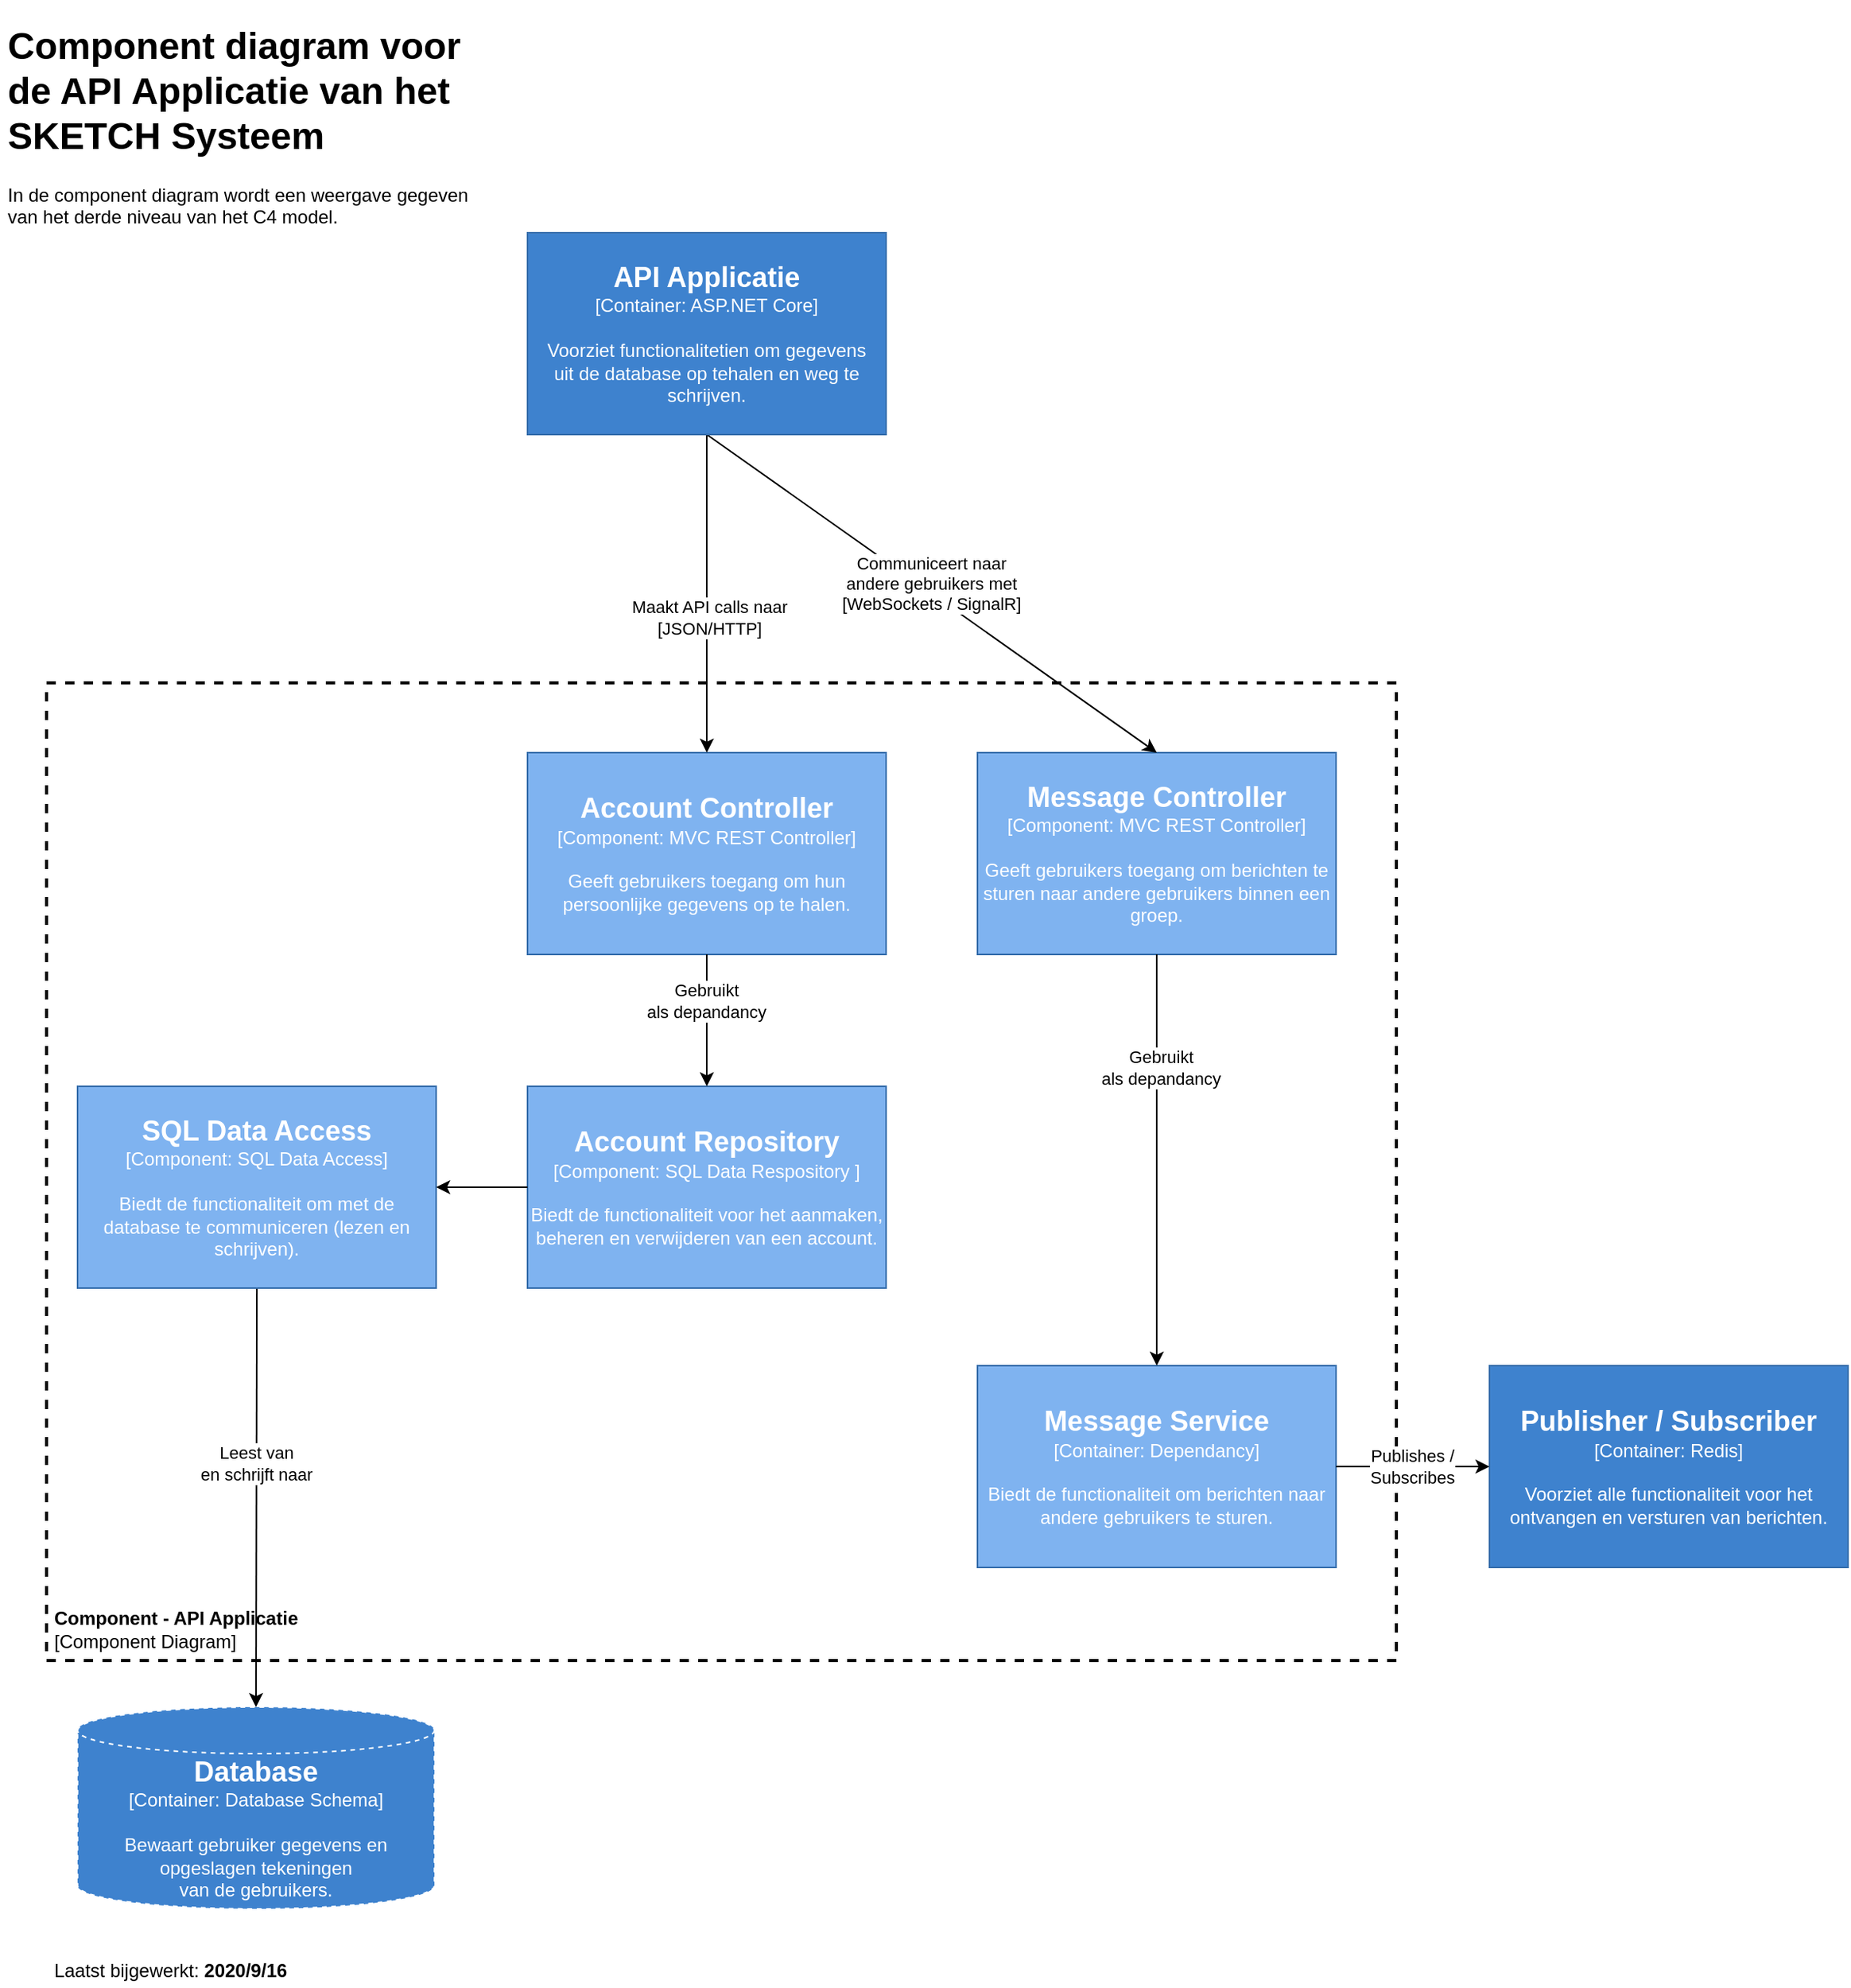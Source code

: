 <mxfile version="13.7.1" type="device"><diagram id="WysUuwbtLd7zFwvps5ZT" name="Page-1"><mxGraphModel dx="2844" dy="1582" grid="1" gridSize="10" guides="1" tooltips="1" connect="1" arrows="1" fold="1" page="1" pageScale="1" pageWidth="850" pageHeight="1100" math="0" shadow="0"><root><mxCell id="0"/><mxCell id="1" parent="0"/><mxCell id="hBVMEcLN5kkARgtqFgVo-1" value="&lt;div&gt;&lt;font style=&quot;font-size: 12px&quot;&gt;&lt;b&gt;Component - API Applicatie&lt;br&gt;&lt;/b&gt;&lt;/font&gt;&lt;/div&gt;&lt;font style=&quot;font-size: 12px&quot;&gt;[Component Diagram]&lt;/font&gt;" style="text;html=1;fillColor=none;spacing=5;spacingTop=-20;whiteSpace=wrap;overflow=hidden;rounded=0;dashed=1;verticalAlign=bottom;strokeColor=#000000;strokeWidth=2;" vertex="1" parent="1"><mxGeometry x="60" y="440" width="870" height="630" as="geometry"/></mxCell><mxCell id="hBVMEcLN5kkARgtqFgVo-6" value="&lt;h1&gt;Component diagram voor de API Applicatie van het SKETCH Systeem&lt;br&gt;&lt;/h1&gt;&lt;p&gt;In de component diagram wordt een weergave gegeven van het derde niveau van het C4 model.&lt;/p&gt;" style="text;html=1;strokeColor=none;fillColor=none;spacing=5;spacingTop=-20;whiteSpace=wrap;overflow=hidden;rounded=0;" vertex="1" parent="1"><mxGeometry x="30" y="10" width="310" height="140" as="geometry"/></mxCell><mxCell id="hBVMEcLN5kkARgtqFgVo-7" value="Laatst bijgewerkt: &lt;b&gt;2020/9/16&lt;/b&gt;" style="text;html=1;strokeColor=none;fillColor=none;align=center;verticalAlign=middle;whiteSpace=wrap;rounded=0;" vertex="1" parent="1"><mxGeometry x="60" y="1260" width="160" height="20" as="geometry"/></mxCell><mxCell id="hBVMEcLN5kkARgtqFgVo-12" value="&lt;div&gt;&lt;font size=&quot;1&quot;&gt;&lt;b&gt;&lt;font style=&quot;font-size: 18px&quot; color=&quot;#FFFFFF&quot;&gt;Database&lt;br&gt;&lt;/font&gt;&lt;/b&gt;&lt;/font&gt;&lt;/div&gt;&lt;div&gt;&lt;font color=&quot;#FFFFFF&quot;&gt;[Container: Database Schema]&lt;br&gt;&lt;/font&gt;&lt;/div&gt;&lt;div&gt;&lt;font color=&quot;#FFFFFF&quot;&gt;&lt;br&gt;&lt;/font&gt;&lt;/div&gt;&lt;div&gt;&lt;font color=&quot;#FFFFFF&quot;&gt;Bewaart gebruiker gegevens en opgeslagen tekeningen&lt;/font&gt;&lt;/div&gt;&lt;div&gt;&lt;font color=&quot;#FFFFFF&quot;&gt; van de gebruikers.&lt;br&gt;&lt;/font&gt;&lt;/div&gt;" style="shape=cylinder3;whiteSpace=wrap;html=1;boundedLbl=1;backgroundOutline=1;size=15;rounded=0;dashed=1;fillColor=#3E82CE;strokeColor=#FFFFFF;" vertex="1" parent="1"><mxGeometry x="80" y="1100" width="230" height="130" as="geometry"/></mxCell><mxCell id="hBVMEcLN5kkARgtqFgVo-23" value="" style="endArrow=classic;html=1;entryX=0.5;entryY=0;entryDx=0;entryDy=0;entryPerimeter=0;exitX=0.5;exitY=1;exitDx=0;exitDy=0;" edge="1" parent="1" source="hBVMEcLN5kkARgtqFgVo-37" target="hBVMEcLN5kkARgtqFgVo-12"><mxGeometry width="50" height="50" relative="1" as="geometry"><mxPoint x="220" y="790" as="sourcePoint"/><mxPoint x="380" y="1030" as="targetPoint"/></mxGeometry></mxCell><mxCell id="hBVMEcLN5kkARgtqFgVo-24" value="&lt;div&gt;Leest van &lt;br&gt;&lt;/div&gt;&lt;div&gt;en schrijft naar&lt;/div&gt;" style="edgeLabel;html=1;align=center;verticalAlign=middle;resizable=0;points=[];" vertex="1" connectable="0" parent="hBVMEcLN5kkARgtqFgVo-23"><mxGeometry x="-0.309" relative="1" as="geometry"><mxPoint x="-0.36" y="18.97" as="offset"/></mxGeometry></mxCell><mxCell id="hBVMEcLN5kkARgtqFgVo-10" value="&lt;div&gt;&lt;font size=&quot;1&quot;&gt;&lt;b&gt;&lt;font style=&quot;font-size: 18px&quot; color=&quot;#FFFFFF&quot;&gt;Message Controller&lt;br&gt;&lt;/font&gt;&lt;/b&gt;&lt;/font&gt;&lt;/div&gt;&lt;div&gt;&lt;font color=&quot;#FFFFFF&quot;&gt;[Component: MVC REST Controller]&lt;br&gt;&lt;/font&gt;&lt;/div&gt;&lt;div&gt;&lt;font color=&quot;#FFFFFF&quot;&gt;&lt;br&gt;&lt;/font&gt;&lt;/div&gt;&lt;font color=&quot;#FFFFFF&quot;&gt;Geeft gebruikers toegang om berichten te sturen naar andere gebruikers binnen een groep.&lt;br&gt;&lt;/font&gt;" style="rounded=0;whiteSpace=wrap;html=1;strokeColor=#336CAB;fillColor=#7FB3F0;" vertex="1" parent="1"><mxGeometry x="660" y="485" width="231.11" height="130" as="geometry"/></mxCell><mxCell id="hBVMEcLN5kkARgtqFgVo-29" value="" style="endArrow=classic;html=1;exitX=0.5;exitY=1;exitDx=0;exitDy=0;entryX=0.5;entryY=0;entryDx=0;entryDy=0;" edge="1" parent="1" source="hBVMEcLN5kkARgtqFgVo-56" target="hBVMEcLN5kkARgtqFgVo-10"><mxGeometry width="50" height="50" relative="1" as="geometry"><mxPoint x="485.555" y="290" as="sourcePoint"/><mxPoint x="530" y="340" as="targetPoint"/></mxGeometry></mxCell><mxCell id="hBVMEcLN5kkARgtqFgVo-30" value="&lt;div&gt;Communiceert naar &lt;br&gt;&lt;/div&gt;&lt;div&gt;andere gebruikers met&lt;/div&gt;&lt;div&gt;[WebSockets / SignalR]&lt;br&gt;&lt;/div&gt;" style="edgeLabel;html=1;align=center;verticalAlign=middle;resizable=0;points=[];" vertex="1" connectable="0" parent="hBVMEcLN5kkARgtqFgVo-29"><mxGeometry x="-0.155" y="-1" relative="1" as="geometry"><mxPoint x="21.86" y="8.65" as="offset"/></mxGeometry></mxCell><mxCell id="hBVMEcLN5kkARgtqFgVo-31" value="&lt;div&gt;&lt;font size=&quot;1&quot;&gt;&lt;b&gt;&lt;font style=&quot;font-size: 18px&quot; color=&quot;#FFFFFF&quot;&gt;Message Service&lt;br&gt;&lt;/font&gt;&lt;/b&gt;&lt;/font&gt;&lt;/div&gt;&lt;div&gt;&lt;font color=&quot;#FFFFFF&quot;&gt;[Container: Dependancy]&lt;br&gt;&lt;/font&gt;&lt;/div&gt;&lt;div&gt;&lt;font color=&quot;#FFFFFF&quot;&gt;&lt;br&gt;&lt;/font&gt;&lt;/div&gt;&lt;font color=&quot;#FFFFFF&quot;&gt;Biedt de functionaliteit om berichten naar andere gebruikers te sturen.&lt;br&gt;&lt;/font&gt;" style="rounded=0;whiteSpace=wrap;html=1;strokeColor=#336CAB;fillColor=#7FB3F0;" vertex="1" parent="1"><mxGeometry x="660" y="880" width="231.11" height="130" as="geometry"/></mxCell><mxCell id="hBVMEcLN5kkARgtqFgVo-33" value="&lt;div&gt;&lt;font size=&quot;1&quot;&gt;&lt;b&gt;&lt;font style=&quot;font-size: 18px&quot; color=&quot;#FFFFFF&quot;&gt;Publisher / Subscriber&lt;br&gt;&lt;/font&gt;&lt;/b&gt;&lt;/font&gt;&lt;/div&gt;&lt;div&gt;&lt;font color=&quot;#FFFFFF&quot;&gt;[Container: Redis]&lt;br&gt;&lt;/font&gt;&lt;/div&gt;&lt;div&gt;&lt;font color=&quot;#FFFFFF&quot;&gt;&lt;br&gt;&lt;/font&gt;&lt;/div&gt;&lt;div&gt;&lt;font color=&quot;#FFFFFF&quot;&gt;Voorziet alle functionaliteit voor het ontvangen en versturen van berichten.&lt;br&gt;&lt;/font&gt;&lt;/div&gt;" style="rounded=0;whiteSpace=wrap;html=1;fillColor=#3E82CE;strokeColor=#336CAB;" vertex="1" parent="1"><mxGeometry x="990" y="880" width="231.11" height="130" as="geometry"/></mxCell><mxCell id="hBVMEcLN5kkARgtqFgVo-35" value="&lt;div&gt;&lt;font size=&quot;1&quot;&gt;&lt;b&gt;&lt;font style=&quot;font-size: 18px&quot; color=&quot;#FFFFFF&quot;&gt;Account Controller&lt;br&gt;&lt;/font&gt;&lt;/b&gt;&lt;/font&gt;&lt;/div&gt;&lt;div&gt;&lt;font color=&quot;#FFFFFF&quot;&gt;[Component: MVC REST Controller]&lt;br&gt;&lt;/font&gt;&lt;/div&gt;&lt;div&gt;&lt;font color=&quot;#FFFFFF&quot;&gt;&lt;br&gt;&lt;/font&gt;&lt;/div&gt;&lt;font color=&quot;#FFFFFF&quot;&gt;Geeft gebruikers toegang om hun persoonlijke gegevens op te halen.&lt;br&gt;&lt;/font&gt;" style="rounded=0;whiteSpace=wrap;html=1;strokeColor=#336CAB;fillColor=#7FB3F0;" vertex="1" parent="1"><mxGeometry x="370" y="485" width="231.11" height="130" as="geometry"/></mxCell><mxCell id="hBVMEcLN5kkARgtqFgVo-36" value="&lt;div&gt;&lt;font size=&quot;1&quot;&gt;&lt;b&gt;&lt;font style=&quot;font-size: 18px&quot; color=&quot;#FFFFFF&quot;&gt;Account Repository&lt;br&gt;&lt;/font&gt;&lt;/b&gt;&lt;/font&gt;&lt;/div&gt;&lt;div&gt;&lt;font color=&quot;#FFFFFF&quot;&gt;[Component: SQL Data Respository ]&lt;br&gt;&lt;/font&gt;&lt;/div&gt;&lt;div&gt;&lt;font color=&quot;#FFFFFF&quot;&gt;&lt;br&gt;&lt;/font&gt;&lt;/div&gt;&lt;font color=&quot;#FFFFFF&quot;&gt;Biedt de functionaliteit voor het aanmaken, beheren en verwijderen van een account.&lt;br&gt;&lt;/font&gt;" style="rounded=0;whiteSpace=wrap;html=1;strokeColor=#336CAB;fillColor=#7FB3F0;" vertex="1" parent="1"><mxGeometry x="370" y="700" width="231.11" height="130" as="geometry"/></mxCell><mxCell id="hBVMEcLN5kkARgtqFgVo-37" value="&lt;div&gt;&lt;font size=&quot;1&quot;&gt;&lt;b&gt;&lt;font style=&quot;font-size: 18px&quot; color=&quot;#FFFFFF&quot;&gt;SQL Data Access&lt;br&gt;&lt;/font&gt;&lt;/b&gt;&lt;/font&gt;&lt;/div&gt;&lt;div&gt;&lt;font color=&quot;#FFFFFF&quot;&gt;[Component: SQL Data Access]&lt;br&gt;&lt;/font&gt;&lt;/div&gt;&lt;div&gt;&lt;font color=&quot;#FFFFFF&quot;&gt;&lt;br&gt;&lt;/font&gt;&lt;/div&gt;&lt;font color=&quot;#FFFFFF&quot;&gt;Biedt de functionaliteit om met de database te communiceren (lezen en schrijven).&lt;br&gt;&lt;/font&gt;" style="rounded=0;whiteSpace=wrap;html=1;strokeColor=#336CAB;fillColor=#7FB3F0;" vertex="1" parent="1"><mxGeometry x="80" y="700" width="231.11" height="130" as="geometry"/></mxCell><mxCell id="hBVMEcLN5kkARgtqFgVo-38" value="" style="endArrow=classic;html=1;entryX=1;entryY=0.5;entryDx=0;entryDy=0;exitX=0;exitY=0.5;exitDx=0;exitDy=0;" edge="1" parent="1" source="hBVMEcLN5kkARgtqFgVo-36" target="hBVMEcLN5kkARgtqFgVo-37"><mxGeometry width="50" height="50" relative="1" as="geometry"><mxPoint x="390" y="920" as="sourcePoint"/><mxPoint x="440" y="870" as="targetPoint"/></mxGeometry></mxCell><mxCell id="hBVMEcLN5kkARgtqFgVo-39" value="" style="endArrow=classic;html=1;exitX=0.5;exitY=1;exitDx=0;exitDy=0;entryX=0.5;entryY=0;entryDx=0;entryDy=0;" edge="1" parent="1" source="hBVMEcLN5kkARgtqFgVo-35" target="hBVMEcLN5kkARgtqFgVo-36"><mxGeometry width="50" height="50" relative="1" as="geometry"><mxPoint x="440" y="930" as="sourcePoint"/><mxPoint x="490" y="880" as="targetPoint"/></mxGeometry></mxCell><mxCell id="hBVMEcLN5kkARgtqFgVo-49" value="&lt;div&gt;Gebruikt &lt;br&gt;&lt;/div&gt;&lt;div&gt;als depandancy&lt;/div&gt;" style="edgeLabel;html=1;align=center;verticalAlign=middle;resizable=0;points=[];" vertex="1" connectable="0" parent="hBVMEcLN5kkARgtqFgVo-39"><mxGeometry x="-0.303" y="-1" relative="1" as="geometry"><mxPoint as="offset"/></mxGeometry></mxCell><mxCell id="hBVMEcLN5kkARgtqFgVo-40" value="" style="endArrow=classic;html=1;exitX=0.5;exitY=1;exitDx=0;exitDy=0;entryX=0.5;entryY=0;entryDx=0;entryDy=0;" edge="1" parent="1" source="hBVMEcLN5kkARgtqFgVo-10" target="hBVMEcLN5kkARgtqFgVo-31"><mxGeometry width="50" height="50" relative="1" as="geometry"><mxPoint x="720" y="800" as="sourcePoint"/><mxPoint x="770" y="750" as="targetPoint"/></mxGeometry></mxCell><mxCell id="hBVMEcLN5kkARgtqFgVo-50" value="&lt;div&gt;Gebruikt&lt;/div&gt;&lt;div&gt;als depandancy&lt;br&gt;&lt;/div&gt;" style="edgeLabel;html=1;align=center;verticalAlign=middle;resizable=0;points=[];" vertex="1" connectable="0" parent="hBVMEcLN5kkARgtqFgVo-40"><mxGeometry x="-0.452" y="2" relative="1" as="geometry"><mxPoint as="offset"/></mxGeometry></mxCell><mxCell id="hBVMEcLN5kkARgtqFgVo-41" value="" style="endArrow=classic;html=1;exitX=1;exitY=0.5;exitDx=0;exitDy=0;entryX=0;entryY=0.5;entryDx=0;entryDy=0;" edge="1" parent="1" source="hBVMEcLN5kkARgtqFgVo-31" target="hBVMEcLN5kkARgtqFgVo-33"><mxGeometry width="50" height="50" relative="1" as="geometry"><mxPoint x="1020" y="930" as="sourcePoint"/><mxPoint x="1070" y="880" as="targetPoint"/></mxGeometry></mxCell><mxCell id="hBVMEcLN5kkARgtqFgVo-53" value="&lt;div&gt;Publishes /&lt;/div&gt;&lt;div&gt;Subscribes&lt;br&gt;&lt;/div&gt;" style="edgeLabel;html=1;align=center;verticalAlign=middle;resizable=0;points=[];" vertex="1" connectable="0" parent="hBVMEcLN5kkARgtqFgVo-41"><mxGeometry x="0.258" relative="1" as="geometry"><mxPoint x="-13.4" as="offset"/></mxGeometry></mxCell><mxCell id="hBVMEcLN5kkARgtqFgVo-42" value="" style="endArrow=classic;html=1;entryX=0.5;entryY=0;entryDx=0;entryDy=0;exitX=0.5;exitY=1;exitDx=0;exitDy=0;" edge="1" parent="1" source="hBVMEcLN5kkARgtqFgVo-56" target="hBVMEcLN5kkARgtqFgVo-35"><mxGeometry width="50" height="50" relative="1" as="geometry"><mxPoint x="485.555" y="290" as="sourcePoint"/><mxPoint x="535.555" y="890" as="targetPoint"/></mxGeometry></mxCell><mxCell id="hBVMEcLN5kkARgtqFgVo-43" value="&lt;div&gt;Maakt API calls naar&lt;br&gt;&lt;/div&gt;&lt;div&gt;[JSON/HTTP]&lt;br&gt;&lt;/div&gt;" style="edgeLabel;html=1;align=center;verticalAlign=middle;resizable=0;points=[];" vertex="1" connectable="0" parent="hBVMEcLN5kkARgtqFgVo-42"><mxGeometry x="0.144" y="2" relative="1" as="geometry"><mxPoint x="-1" as="offset"/></mxGeometry></mxCell><mxCell id="hBVMEcLN5kkARgtqFgVo-56" value="&lt;div&gt;&lt;font size=&quot;1&quot;&gt;&lt;b&gt;&lt;font style=&quot;font-size: 18px&quot; color=&quot;#FFFFFF&quot;&gt;API Applicatie&lt;br&gt;&lt;/font&gt;&lt;/b&gt;&lt;/font&gt;&lt;/div&gt;&lt;div&gt;&lt;font color=&quot;#FFFFFF&quot;&gt;[Container: ASP.NET Core]&lt;br&gt;&lt;/font&gt;&lt;/div&gt;&lt;div&gt;&lt;font color=&quot;#FFFFFF&quot;&gt;&lt;br&gt;&lt;/font&gt;&lt;/div&gt;&lt;div&gt;&lt;font color=&quot;#FFFFFF&quot;&gt;Voorziet functionalitetien om gegevens &lt;br&gt;&lt;/font&gt;&lt;/div&gt;&lt;div&gt;&lt;font color=&quot;#FFFFFF&quot;&gt;uit de database op tehalen en weg te schrijven.&lt;br&gt;&lt;/font&gt;&lt;/div&gt;" style="rounded=0;whiteSpace=wrap;html=1;fillColor=#3E82CE;strokeColor=#336CAB;" vertex="1" parent="1"><mxGeometry x="370" y="150" width="231.11" height="130" as="geometry"/></mxCell></root></mxGraphModel></diagram></mxfile>